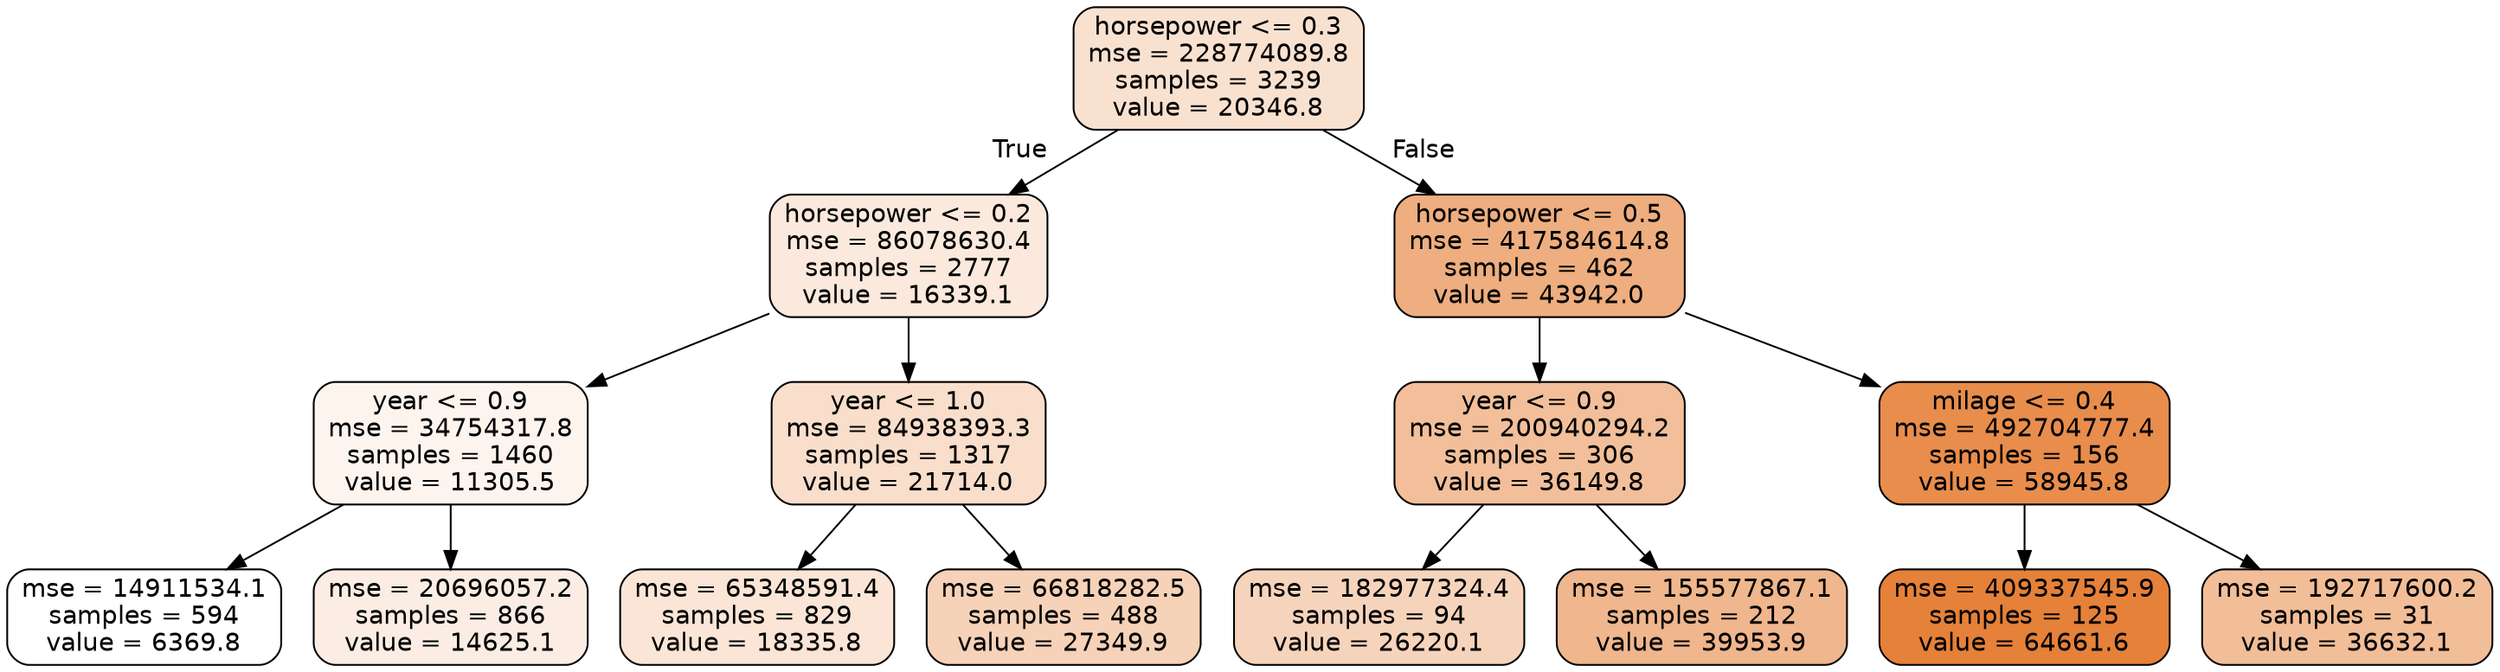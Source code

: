 digraph Tree {
node [shape=box, style="filled, rounded", color="black", fontname=helvetica] ;
edge [fontname=helvetica] ;
0 [label="horsepower <= 0.3\nmse = 228774089.8\nsamples = 3239\nvalue = 20346.8", fillcolor="#f9e1d0"] ;
1 [label="horsepower <= 0.2\nmse = 86078630.4\nsamples = 2777\nvalue = 16339.1", fillcolor="#fbe9dd"] ;
0 -> 1 [labeldistance=2.5, labelangle=45, headlabel="True"] ;
2 [label="year <= 0.9\nmse = 34754317.8\nsamples = 1460\nvalue = 11305.5", fillcolor="#fdf4ee"] ;
1 -> 2 ;
3 [label="mse = 14911534.1\nsamples = 594\nvalue = 6369.8", fillcolor="#ffffff"] ;
2 -> 3 ;
4 [label="mse = 20696057.2\nsamples = 866\nvalue = 14625.1", fillcolor="#fbede3"] ;
2 -> 4 ;
5 [label="year <= 1.0\nmse = 84938393.3\nsamples = 1317\nvalue = 21714.0", fillcolor="#f8decb"] ;
1 -> 5 ;
6 [label="mse = 65348591.4\nsamples = 829\nvalue = 18335.8", fillcolor="#fae5d6"] ;
5 -> 6 ;
7 [label="mse = 66818282.5\nsamples = 488\nvalue = 27349.9", fillcolor="#f6d2b8"] ;
5 -> 7 ;
8 [label="horsepower <= 0.5\nmse = 417584614.8\nsamples = 462\nvalue = 43942.0", fillcolor="#eeae7f"] ;
0 -> 8 [labeldistance=2.5, labelangle=-45, headlabel="False"] ;
9 [label="year <= 0.9\nmse = 200940294.2\nsamples = 306\nvalue = 36149.8", fillcolor="#f2bf9a"] ;
8 -> 9 ;
10 [label="mse = 182977324.4\nsamples = 94\nvalue = 26220.1", fillcolor="#f6d4bc"] ;
9 -> 10 ;
11 [label="mse = 155577867.1\nsamples = 212\nvalue = 39953.9", fillcolor="#f0b68d"] ;
9 -> 11 ;
12 [label="milage <= 0.4\nmse = 492704777.4\nsamples = 156\nvalue = 58945.8", fillcolor="#e88d4c"] ;
8 -> 12 ;
13 [label="mse = 409337545.9\nsamples = 125\nvalue = 64661.6", fillcolor="#e58139"] ;
12 -> 13 ;
14 [label="mse = 192717600.2\nsamples = 31\nvalue = 36632.1", fillcolor="#f2be98"] ;
12 -> 14 ;
}